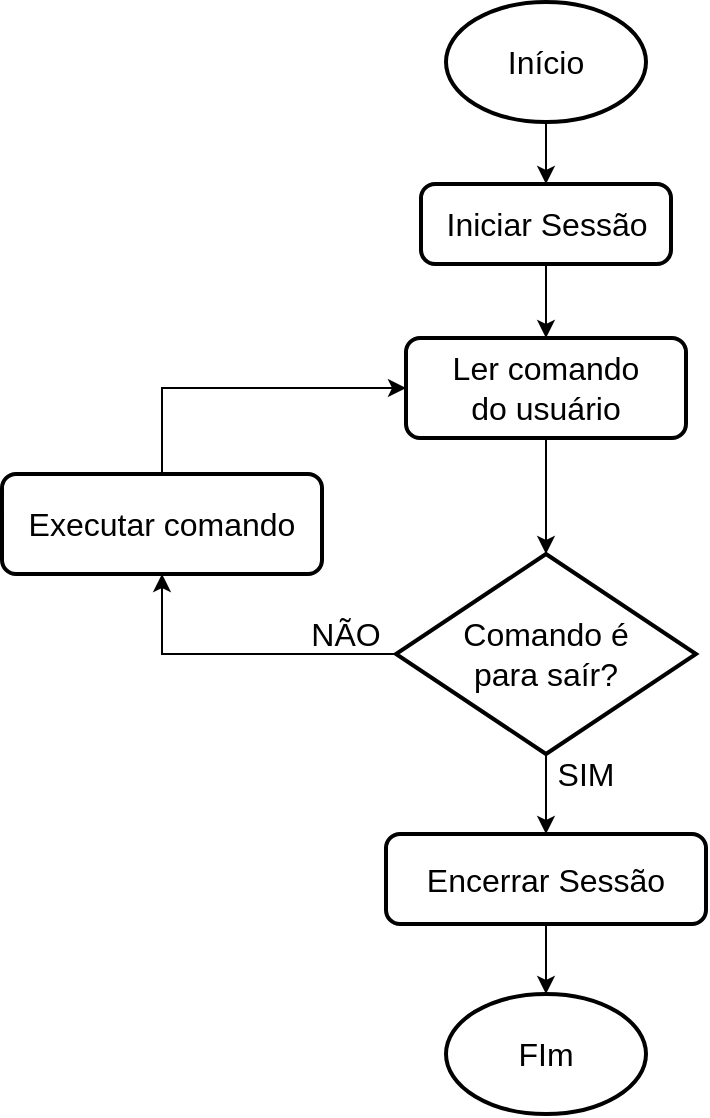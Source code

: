 <mxfile version="13.3.4" type="device"><diagram id="pQ-LfOy9aUXSAFRCOXqJ" name="Page-1"><mxGraphModel dx="1422" dy="801" grid="1" gridSize="10" guides="1" tooltips="1" connect="1" arrows="1" fold="1" page="1" pageScale="1" pageWidth="850" pageHeight="1100" math="0" shadow="0"><root><mxCell id="0"/><mxCell id="1" parent="0"/><mxCell id="0zasXSZ7ZbErLQEjn9MI-23" style="edgeStyle=orthogonalEdgeStyle;rounded=0;orthogonalLoop=1;jettySize=auto;html=1;exitX=0.5;exitY=1;exitDx=0;exitDy=0;exitPerimeter=0;entryX=0.5;entryY=0;entryDx=0;entryDy=0;" edge="1" parent="1" source="0zasXSZ7ZbErLQEjn9MI-1" target="0zasXSZ7ZbErLQEjn9MI-17"><mxGeometry relative="1" as="geometry"/></mxCell><mxCell id="0zasXSZ7ZbErLQEjn9MI-1" value="&lt;font style=&quot;font-size: 16px&quot;&gt;Início&lt;/font&gt;" style="strokeWidth=2;html=1;shape=mxgraph.flowchart.start_1;whiteSpace=wrap;" vertex="1" parent="1"><mxGeometry x="270" y="64" width="100" height="60" as="geometry"/></mxCell><mxCell id="0zasXSZ7ZbErLQEjn9MI-5" style="edgeStyle=orthogonalEdgeStyle;rounded=0;orthogonalLoop=1;jettySize=auto;html=1;exitX=0.5;exitY=1;exitDx=0;exitDy=0;" edge="1" parent="1" source="0zasXSZ7ZbErLQEjn9MI-3" target="0zasXSZ7ZbErLQEjn9MI-4"><mxGeometry relative="1" as="geometry"/></mxCell><mxCell id="0zasXSZ7ZbErLQEjn9MI-3" value="&lt;font style=&quot;font-size: 16px&quot;&gt;Ler comando&lt;br&gt;do usuário&lt;br&gt;&lt;/font&gt;" style="rounded=1;whiteSpace=wrap;html=1;absoluteArcSize=1;arcSize=14;strokeWidth=2;" vertex="1" parent="1"><mxGeometry x="250" y="232" width="140" height="50" as="geometry"/></mxCell><mxCell id="0zasXSZ7ZbErLQEjn9MI-19" style="edgeStyle=orthogonalEdgeStyle;rounded=0;orthogonalLoop=1;jettySize=auto;html=1;exitX=0;exitY=0.5;exitDx=0;exitDy=0;exitPerimeter=0;entryX=0.5;entryY=1;entryDx=0;entryDy=0;" edge="1" parent="1" source="0zasXSZ7ZbErLQEjn9MI-4" target="0zasXSZ7ZbErLQEjn9MI-6"><mxGeometry relative="1" as="geometry"/></mxCell><mxCell id="0zasXSZ7ZbErLQEjn9MI-20" style="edgeStyle=orthogonalEdgeStyle;rounded=0;orthogonalLoop=1;jettySize=auto;html=1;exitX=0.5;exitY=1;exitDx=0;exitDy=0;exitPerimeter=0;entryX=0.5;entryY=0;entryDx=0;entryDy=0;" edge="1" parent="1" source="0zasXSZ7ZbErLQEjn9MI-4" target="0zasXSZ7ZbErLQEjn9MI-13"><mxGeometry relative="1" as="geometry"/></mxCell><mxCell id="0zasXSZ7ZbErLQEjn9MI-4" value="&lt;font style=&quot;font-size: 16px&quot;&gt;Comando é&lt;br&gt;para saír?&lt;/font&gt;" style="strokeWidth=2;html=1;shape=mxgraph.flowchart.decision;whiteSpace=wrap;" vertex="1" parent="1"><mxGeometry x="245" y="340" width="150" height="100" as="geometry"/></mxCell><mxCell id="0zasXSZ7ZbErLQEjn9MI-18" style="edgeStyle=orthogonalEdgeStyle;rounded=0;orthogonalLoop=1;jettySize=auto;html=1;exitX=0.5;exitY=0;exitDx=0;exitDy=0;entryX=0;entryY=0.5;entryDx=0;entryDy=0;" edge="1" parent="1" source="0zasXSZ7ZbErLQEjn9MI-6" target="0zasXSZ7ZbErLQEjn9MI-3"><mxGeometry relative="1" as="geometry"/></mxCell><mxCell id="0zasXSZ7ZbErLQEjn9MI-6" value="&lt;div style=&quot;font-size: 16px&quot;&gt;&lt;font style=&quot;font-size: 16px&quot;&gt;Executar comando&lt;/font&gt;&lt;/div&gt;" style="rounded=1;whiteSpace=wrap;html=1;absoluteArcSize=1;arcSize=14;strokeWidth=2;" vertex="1" parent="1"><mxGeometry x="48" y="300" width="160" height="50" as="geometry"/></mxCell><mxCell id="0zasXSZ7ZbErLQEjn9MI-21" style="edgeStyle=orthogonalEdgeStyle;rounded=0;orthogonalLoop=1;jettySize=auto;html=1;exitX=0.5;exitY=1;exitDx=0;exitDy=0;entryX=0.5;entryY=0;entryDx=0;entryDy=0;entryPerimeter=0;" edge="1" parent="1" source="0zasXSZ7ZbErLQEjn9MI-13" target="0zasXSZ7ZbErLQEjn9MI-15"><mxGeometry relative="1" as="geometry"/></mxCell><mxCell id="0zasXSZ7ZbErLQEjn9MI-13" value="&lt;font style=&quot;font-size: 16px&quot;&gt;Encerrar Sessão&lt;/font&gt;" style="rounded=1;whiteSpace=wrap;html=1;absoluteArcSize=1;arcSize=14;strokeWidth=2;" vertex="1" parent="1"><mxGeometry x="240" y="480" width="160" height="45" as="geometry"/></mxCell><mxCell id="0zasXSZ7ZbErLQEjn9MI-15" value="&lt;font style=&quot;font-size: 16px&quot;&gt;FIm&lt;/font&gt;" style="strokeWidth=2;html=1;shape=mxgraph.flowchart.start_1;whiteSpace=wrap;" vertex="1" parent="1"><mxGeometry x="270" y="560" width="100" height="60" as="geometry"/></mxCell><mxCell id="0zasXSZ7ZbErLQEjn9MI-22" style="edgeStyle=orthogonalEdgeStyle;rounded=0;orthogonalLoop=1;jettySize=auto;html=1;exitX=0.5;exitY=1;exitDx=0;exitDy=0;entryX=0.5;entryY=0;entryDx=0;entryDy=0;" edge="1" parent="1" source="0zasXSZ7ZbErLQEjn9MI-17" target="0zasXSZ7ZbErLQEjn9MI-3"><mxGeometry relative="1" as="geometry"/></mxCell><mxCell id="0zasXSZ7ZbErLQEjn9MI-17" value="&lt;font style=&quot;font-size: 16px&quot;&gt;Iniciar Sessão&lt;/font&gt;" style="rounded=1;whiteSpace=wrap;html=1;absoluteArcSize=1;arcSize=14;strokeWidth=2;" vertex="1" parent="1"><mxGeometry x="257.5" y="155" width="125" height="40" as="geometry"/></mxCell><mxCell id="0zasXSZ7ZbErLQEjn9MI-24" value="&lt;font style=&quot;font-size: 16px&quot;&gt;SIM&lt;/font&gt;" style="text;html=1;strokeColor=none;fillColor=none;align=center;verticalAlign=middle;whiteSpace=wrap;rounded=0;" vertex="1" parent="1"><mxGeometry x="320" y="440" width="40" height="20" as="geometry"/></mxCell><mxCell id="0zasXSZ7ZbErLQEjn9MI-25" value="&lt;font style=&quot;font-size: 16px&quot;&gt;NÃO&lt;/font&gt;" style="text;html=1;strokeColor=none;fillColor=none;align=center;verticalAlign=middle;whiteSpace=wrap;rounded=0;" vertex="1" parent="1"><mxGeometry x="200" y="370" width="40" height="20" as="geometry"/></mxCell></root></mxGraphModel></diagram></mxfile>